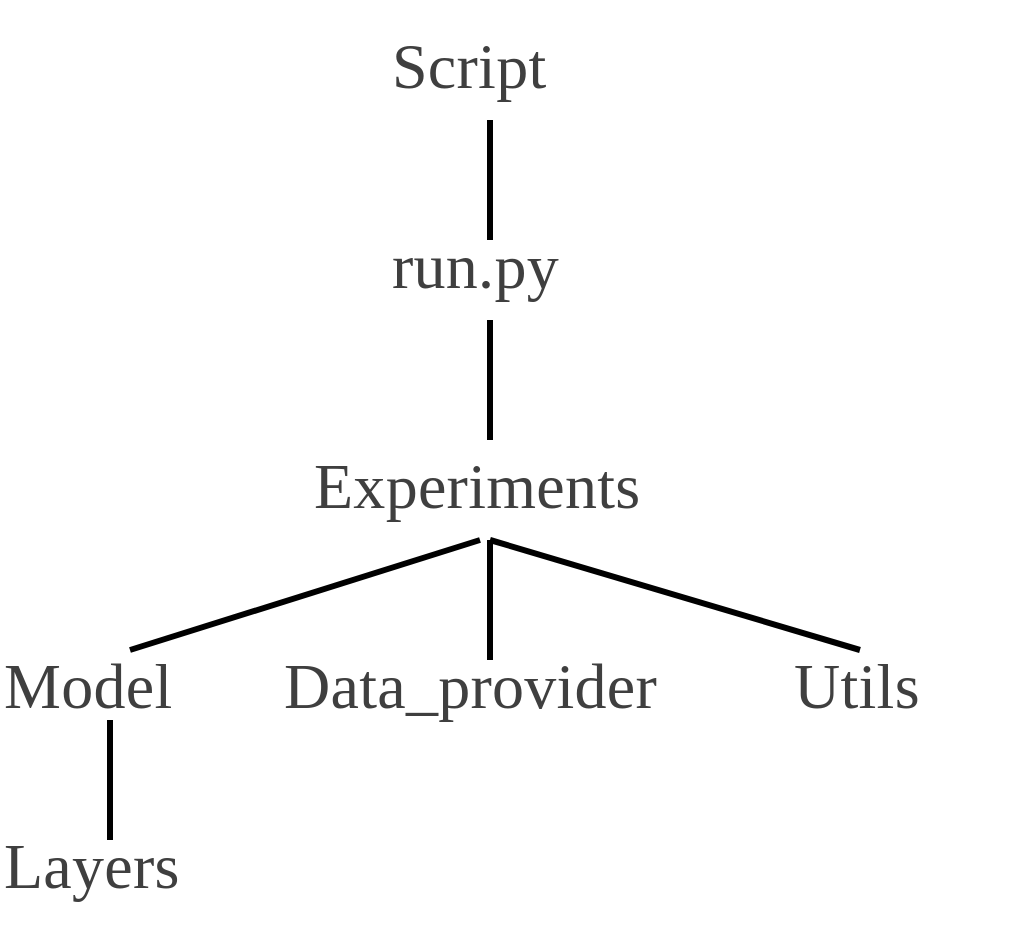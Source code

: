<mxfile version="21.7.5" type="device">
  <diagram name="第 1 页" id="sIediK8FK-6k7UxEJ6mK">
    <mxGraphModel dx="1036" dy="614" grid="0" gridSize="10" guides="1" tooltips="1" connect="1" arrows="1" fold="1" page="0" pageScale="1" pageWidth="827" pageHeight="1169" math="0" shadow="0">
      <root>
        <mxCell id="0" />
        <mxCell id="1" parent="0" />
        <mxCell id="Z24hIA3jWynf53QsHg5w-1" value="&lt;div style=&quot;language:zh-CN;line-height:120%;margin-top:14.0pt;margin-bottom:&lt;br/&gt;2.0pt;margin-left:.3in;text-indent:-.3in;text-align:left;direction:ltr;&lt;br/&gt;unicode-bidi:embed;mso-line-break-override:none;word-break:normal;punctuation-wrap:&lt;br/&gt;hanging&quot;&gt;&lt;span style=&quot;font-size:24.0pt;font-family:微软雅黑;mso-ascii-font-family:微软雅黑;mso-fareast-font-family:&lt;br/&gt;微软雅黑;mso-bidi-font-family:+mn-cs;mso-ascii-theme-font:minor-latin;mso-fareast-theme-font:&lt;br/&gt;minor-fareast;mso-bidi-theme-font:minor-bidi;color:#3F3F3F;mso-color-index:&lt;br/&gt;1;letter-spacing:.1pt;mso-font-kerning:12.0pt;language:en-US;vertical-align:&lt;br/&gt;baseline;mso-text-raise:0%;mso-style-textfill-type:solid;mso-style-textfill-fill-themecolor:&lt;br/&gt;text1;mso-style-textfill-fill-color:#3F3F3F;mso-style-textfill-fill-alpha:100.0%&quot;&gt;Script&lt;/span&gt;&lt;/div&gt;" style="text;whiteSpace=wrap;html=1;" vertex="1" parent="1">
          <mxGeometry x="349" y="30" width="130" height="70" as="geometry" />
        </mxCell>
        <mxCell id="Z24hIA3jWynf53QsHg5w-2" value="&lt;div style=&quot;language:zh-CN;line-height:120%;margin-top:14.0pt;margin-bottom:&lt;br/&gt;2.0pt;margin-left:.3in;text-indent:-.3in;text-align:left;direction:ltr;&lt;br/&gt;unicode-bidi:embed;mso-line-break-override:none;word-break:normal;punctuation-wrap:&lt;br/&gt;hanging&quot;&gt;&lt;span style=&quot;font-size:24.0pt;font-family:微软雅黑;mso-ascii-font-family:微软雅黑;mso-fareast-font-family:&lt;br/&gt;微软雅黑;mso-bidi-font-family:+mn-cs;mso-ascii-theme-font:minor-latin;mso-fareast-theme-font:&lt;br/&gt;minor-fareast;mso-bidi-theme-font:minor-bidi;color:#3F3F3F;mso-color-index:&lt;br/&gt;1;letter-spacing:.1pt;mso-font-kerning:12.0pt;language:en-US;vertical-align:&lt;br/&gt;baseline;mso-text-raise:0%;mso-style-textfill-type:solid;mso-style-textfill-fill-themecolor:&lt;br/&gt;text1;mso-style-textfill-fill-color:#3F3F3F;mso-style-textfill-fill-alpha:100.0%&quot;&gt;run.py&lt;/span&gt;&lt;/div&gt;" style="text;whiteSpace=wrap;html=1;" vertex="1" parent="1">
          <mxGeometry x="349" y="130" width="111" height="70" as="geometry" />
        </mxCell>
        <mxCell id="Z24hIA3jWynf53QsHg5w-3" value="&lt;div style=&quot;language:zh-CN;line-height:120%;margin-top:14.0pt;margin-bottom:&lt;br/&gt;2.0pt;margin-left:.3in;text-indent:-.3in;text-align:left;direction:ltr;&lt;br/&gt;unicode-bidi:embed;mso-line-break-override:none;word-break:normal;punctuation-wrap:&lt;br/&gt;hanging&quot;&gt;&lt;span style=&quot;font-size:24.0pt;font-family:微软雅黑;mso-ascii-font-family:微软雅黑;mso-fareast-font-family:&lt;br/&gt;微软雅黑;mso-bidi-font-family:+mn-cs;mso-ascii-theme-font:minor-latin;mso-fareast-theme-font:&lt;br/&gt;minor-fareast;mso-bidi-theme-font:minor-bidi;color:#3F3F3F;mso-color-index:&lt;br/&gt;1;letter-spacing:.1pt;mso-font-kerning:12.0pt;language:en-US;vertical-align:&lt;br/&gt;baseline;mso-text-raise:0%;mso-style-textfill-type:solid;mso-style-textfill-fill-themecolor:&lt;br/&gt;text1;mso-style-textfill-fill-color:#3F3F3F;mso-style-textfill-fill-alpha:100.0%&quot;&gt;Experiments&lt;/span&gt;&lt;/div&gt;" style="text;whiteSpace=wrap;html=1;" vertex="1" parent="1">
          <mxGeometry x="310" y="240" width="230" height="70" as="geometry" />
        </mxCell>
        <mxCell id="Z24hIA3jWynf53QsHg5w-4" value="&lt;div style=&quot;language:zh-CN;line-height:120%;margin-top:14.0pt;margin-bottom:&lt;br/&gt;2.0pt;margin-left:.3in;text-indent:-.3in;text-align:left;direction:ltr;&lt;br/&gt;unicode-bidi:embed;mso-line-break-override:none;word-break:normal;punctuation-wrap:&lt;br/&gt;hanging&quot;&gt;&lt;span style=&quot;font-size:24.0pt;font-family:微软雅黑;mso-ascii-font-family:微软雅黑;mso-fareast-font-family:&lt;br/&gt;微软雅黑;mso-bidi-font-family:+mn-cs;mso-ascii-theme-font:minor-latin;mso-fareast-theme-font:&lt;br/&gt;minor-fareast;mso-bidi-theme-font:minor-bidi;color:#3F3F3F;mso-color-index:&lt;br/&gt;1;letter-spacing:.1pt;mso-font-kerning:12.0pt;language:en-US;vertical-align:&lt;br/&gt;baseline;mso-text-raise:0%;mso-style-textfill-type:solid;mso-style-textfill-fill-themecolor:&lt;br/&gt;text1;mso-style-textfill-fill-color:#3F3F3F;mso-style-textfill-fill-alpha:100.0%&quot;&gt;Model&lt;/span&gt;&lt;/div&gt;" style="text;whiteSpace=wrap;html=1;" vertex="1" parent="1">
          <mxGeometry x="155" y="340" width="140" height="70" as="geometry" />
        </mxCell>
        <mxCell id="Z24hIA3jWynf53QsHg5w-5" value="&lt;div style=&quot;language:zh-CN;line-height:120%;margin-top:14.0pt;margin-bottom:&lt;br/&gt;2.0pt;margin-left:.3in;text-indent:-.3in;text-align:left;direction:ltr;&lt;br/&gt;unicode-bidi:embed;mso-line-break-override:none;word-break:normal;punctuation-wrap:&lt;br/&gt;hanging&quot;&gt;&lt;span style=&quot;font-size:24.0pt;font-family:微软雅黑;mso-ascii-font-family:微软雅黑;mso-fareast-font-family:&lt;br/&gt;微软雅黑;mso-bidi-font-family:+mn-cs;mso-ascii-theme-font:minor-latin;mso-fareast-theme-font:&lt;br/&gt;minor-fareast;mso-bidi-theme-font:minor-bidi;color:#3F3F3F;mso-color-index:&lt;br/&gt;1;letter-spacing:.1pt;mso-font-kerning:12.0pt;language:en-US;vertical-align:&lt;br/&gt;baseline;mso-text-raise:0%;mso-style-textfill-type:solid;mso-style-textfill-fill-themecolor:&lt;br/&gt;text1;mso-style-textfill-fill-color:#3F3F3F;mso-style-textfill-fill-alpha:100.0%&quot;&gt;Layers&lt;/span&gt;&lt;/div&gt;" style="text;whiteSpace=wrap;html=1;" vertex="1" parent="1">
          <mxGeometry x="155" y="430" width="140" height="70" as="geometry" />
        </mxCell>
        <mxCell id="Z24hIA3jWynf53QsHg5w-6" value="&lt;div style=&quot;language:zh-CN;line-height:120%;margin-top:14.0pt;margin-bottom:&lt;br/&gt;2.0pt;margin-left:.3in;text-indent:-.3in;text-align:left;direction:ltr;&lt;br/&gt;unicode-bidi:embed;mso-line-break-override:none;word-break:normal;punctuation-wrap:&lt;br/&gt;hanging&quot;&gt;&lt;span style=&quot;font-size:24.0pt;font-family:微软雅黑;mso-ascii-font-family:微软雅黑;mso-fareast-font-family:&lt;br/&gt;微软雅黑;mso-bidi-font-family:+mn-cs;mso-ascii-theme-font:minor-latin;mso-fareast-theme-font:&lt;br/&gt;minor-fareast;mso-bidi-theme-font:minor-bidi;color:#3F3F3F;mso-color-index:&lt;br/&gt;1;letter-spacing:.1pt;mso-font-kerning:12.0pt;language:en-US;vertical-align:&lt;br/&gt;baseline;mso-text-raise:0%;mso-style-textfill-type:solid;mso-style-textfill-fill-themecolor:&lt;br/&gt;text1;mso-style-textfill-fill-color:#3F3F3F;mso-style-textfill-fill-alpha:100.0%&quot;&gt;Data_provider&lt;/span&gt;&lt;/div&gt;" style="text;whiteSpace=wrap;html=1;" vertex="1" parent="1">
          <mxGeometry x="295" y="340" width="260" height="70" as="geometry" />
        </mxCell>
        <mxCell id="Z24hIA3jWynf53QsHg5w-7" value="&lt;div style=&quot;language:zh-CN;line-height:120%;margin-top:14.0pt;margin-bottom:&lt;br/&gt;2.0pt;margin-left:.3in;text-indent:-.3in;text-align:left;direction:ltr;&lt;br/&gt;unicode-bidi:embed;mso-line-break-override:none;word-break:normal;punctuation-wrap:&lt;br/&gt;hanging&quot;&gt;&lt;span style=&quot;font-size:24.0pt;font-family:微软雅黑;mso-ascii-font-family:微软雅黑;mso-fareast-font-family:&lt;br/&gt;微软雅黑;mso-bidi-font-family:+mn-cs;mso-ascii-theme-font:minor-latin;mso-fareast-theme-font:&lt;br/&gt;minor-fareast;mso-bidi-theme-font:minor-bidi;color:#3F3F3F;mso-color-index:&lt;br/&gt;1;letter-spacing:.1pt;mso-font-kerning:12.0pt;language:en-US;vertical-align:&lt;br/&gt;baseline;mso-text-raise:0%;mso-style-textfill-type:solid;mso-style-textfill-fill-themecolor:&lt;br/&gt;text1;mso-style-textfill-fill-color:#3F3F3F;mso-style-textfill-fill-alpha:100.0%&quot;&gt;Utils&lt;/span&gt;&lt;/div&gt;" style="text;whiteSpace=wrap;html=1;" vertex="1" parent="1">
          <mxGeometry x="550" y="340" width="110" height="70" as="geometry" />
        </mxCell>
        <mxCell id="Z24hIA3jWynf53QsHg5w-8" value="" style="endArrow=none;html=1;rounded=0;strokeWidth=3;" edge="1" parent="1">
          <mxGeometry width="50" height="50" relative="1" as="geometry">
            <mxPoint x="400" y="150" as="sourcePoint" />
            <mxPoint x="400" y="90" as="targetPoint" />
          </mxGeometry>
        </mxCell>
        <mxCell id="Z24hIA3jWynf53QsHg5w-9" value="" style="endArrow=none;html=1;rounded=0;strokeWidth=3;" edge="1" parent="1">
          <mxGeometry width="50" height="50" relative="1" as="geometry">
            <mxPoint x="400" y="250" as="sourcePoint" />
            <mxPoint x="400" y="190" as="targetPoint" />
          </mxGeometry>
        </mxCell>
        <mxCell id="Z24hIA3jWynf53QsHg5w-10" value="" style="endArrow=none;html=1;rounded=0;strokeWidth=3;" edge="1" parent="1">
          <mxGeometry width="50" height="50" relative="1" as="geometry">
            <mxPoint x="400" y="360" as="sourcePoint" />
            <mxPoint x="400" y="300" as="targetPoint" />
          </mxGeometry>
        </mxCell>
        <mxCell id="Z24hIA3jWynf53QsHg5w-11" value="" style="endArrow=none;html=1;rounded=0;strokeWidth=3;exitX=0.5;exitY=0;exitDx=0;exitDy=0;" edge="1" parent="1">
          <mxGeometry width="50" height="50" relative="1" as="geometry">
            <mxPoint x="220" y="355" as="sourcePoint" />
            <mxPoint x="395" y="300" as="targetPoint" />
          </mxGeometry>
        </mxCell>
        <mxCell id="Z24hIA3jWynf53QsHg5w-12" value="" style="endArrow=none;html=1;rounded=0;strokeWidth=3;exitX=0.5;exitY=0;exitDx=0;exitDy=0;" edge="1" parent="1">
          <mxGeometry width="50" height="50" relative="1" as="geometry">
            <mxPoint x="585" y="355" as="sourcePoint" />
            <mxPoint x="400" y="300" as="targetPoint" />
          </mxGeometry>
        </mxCell>
        <mxCell id="Z24hIA3jWynf53QsHg5w-13" value="" style="endArrow=none;html=1;rounded=0;strokeWidth=3;" edge="1" parent="1">
          <mxGeometry width="50" height="50" relative="1" as="geometry">
            <mxPoint x="210" y="450" as="sourcePoint" />
            <mxPoint x="210" y="390" as="targetPoint" />
          </mxGeometry>
        </mxCell>
      </root>
    </mxGraphModel>
  </diagram>
</mxfile>
